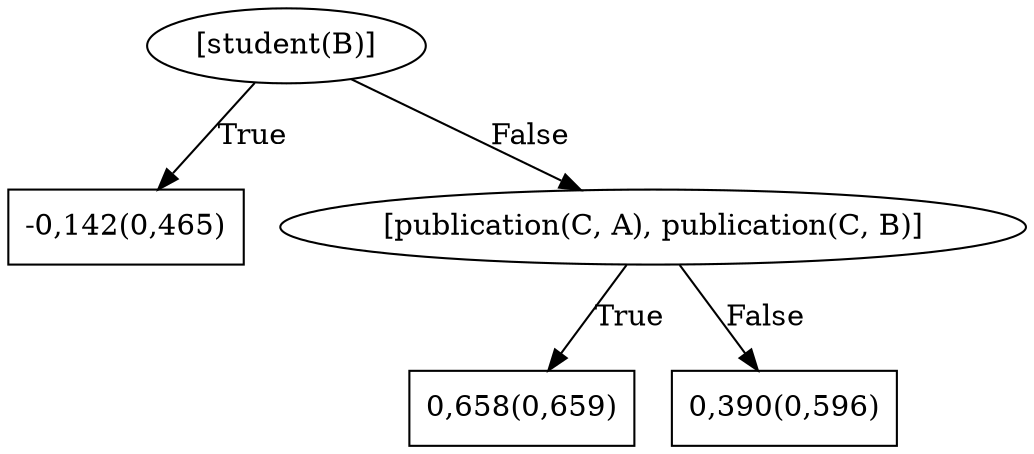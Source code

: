 digraph G{ 
1[label = "[student(B)]"];
1 -> 2[label="True"];
1 -> 3[label="False"];
2[shape = box,label = "-0,142(0,465)"];
3[label = "[publication(C, A), publication(C, B)]"];
3 -> 4[label="True"];
3 -> 5[label="False"];
4[shape = box,label = "0,658(0,659)"];
5[shape = box,label = "0,390(0,596)"];
}
